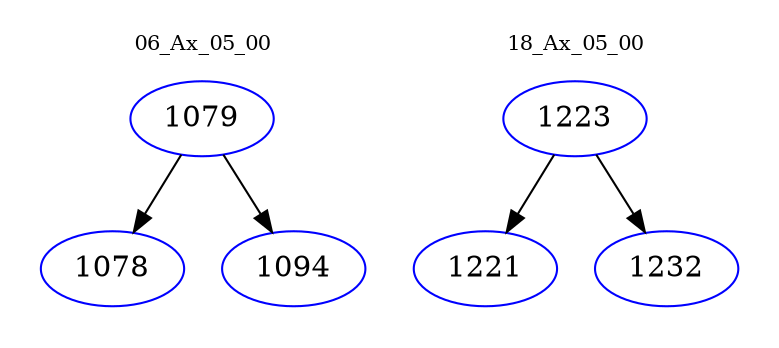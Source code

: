 digraph{
subgraph cluster_0 {
color = white
label = "06_Ax_05_00";
fontsize=10;
T0_1079 [label="1079", color="blue"]
T0_1079 -> T0_1078 [color="black"]
T0_1078 [label="1078", color="blue"]
T0_1079 -> T0_1094 [color="black"]
T0_1094 [label="1094", color="blue"]
}
subgraph cluster_1 {
color = white
label = "18_Ax_05_00";
fontsize=10;
T1_1223 [label="1223", color="blue"]
T1_1223 -> T1_1221 [color="black"]
T1_1221 [label="1221", color="blue"]
T1_1223 -> T1_1232 [color="black"]
T1_1232 [label="1232", color="blue"]
}
}
